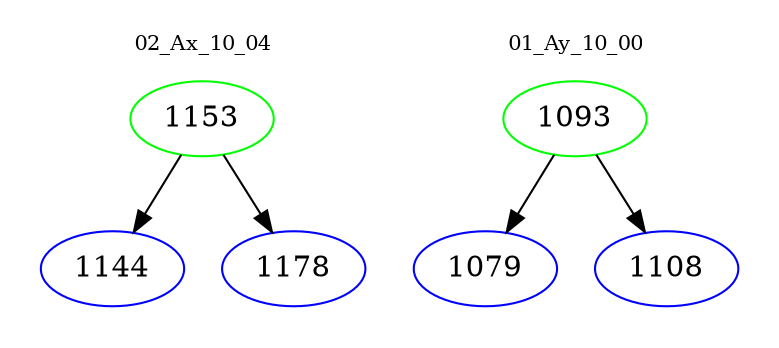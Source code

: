 digraph{
subgraph cluster_0 {
color = white
label = "02_Ax_10_04";
fontsize=10;
T0_1153 [label="1153", color="green"]
T0_1153 -> T0_1144 [color="black"]
T0_1144 [label="1144", color="blue"]
T0_1153 -> T0_1178 [color="black"]
T0_1178 [label="1178", color="blue"]
}
subgraph cluster_1 {
color = white
label = "01_Ay_10_00";
fontsize=10;
T1_1093 [label="1093", color="green"]
T1_1093 -> T1_1079 [color="black"]
T1_1079 [label="1079", color="blue"]
T1_1093 -> T1_1108 [color="black"]
T1_1108 [label="1108", color="blue"]
}
}
